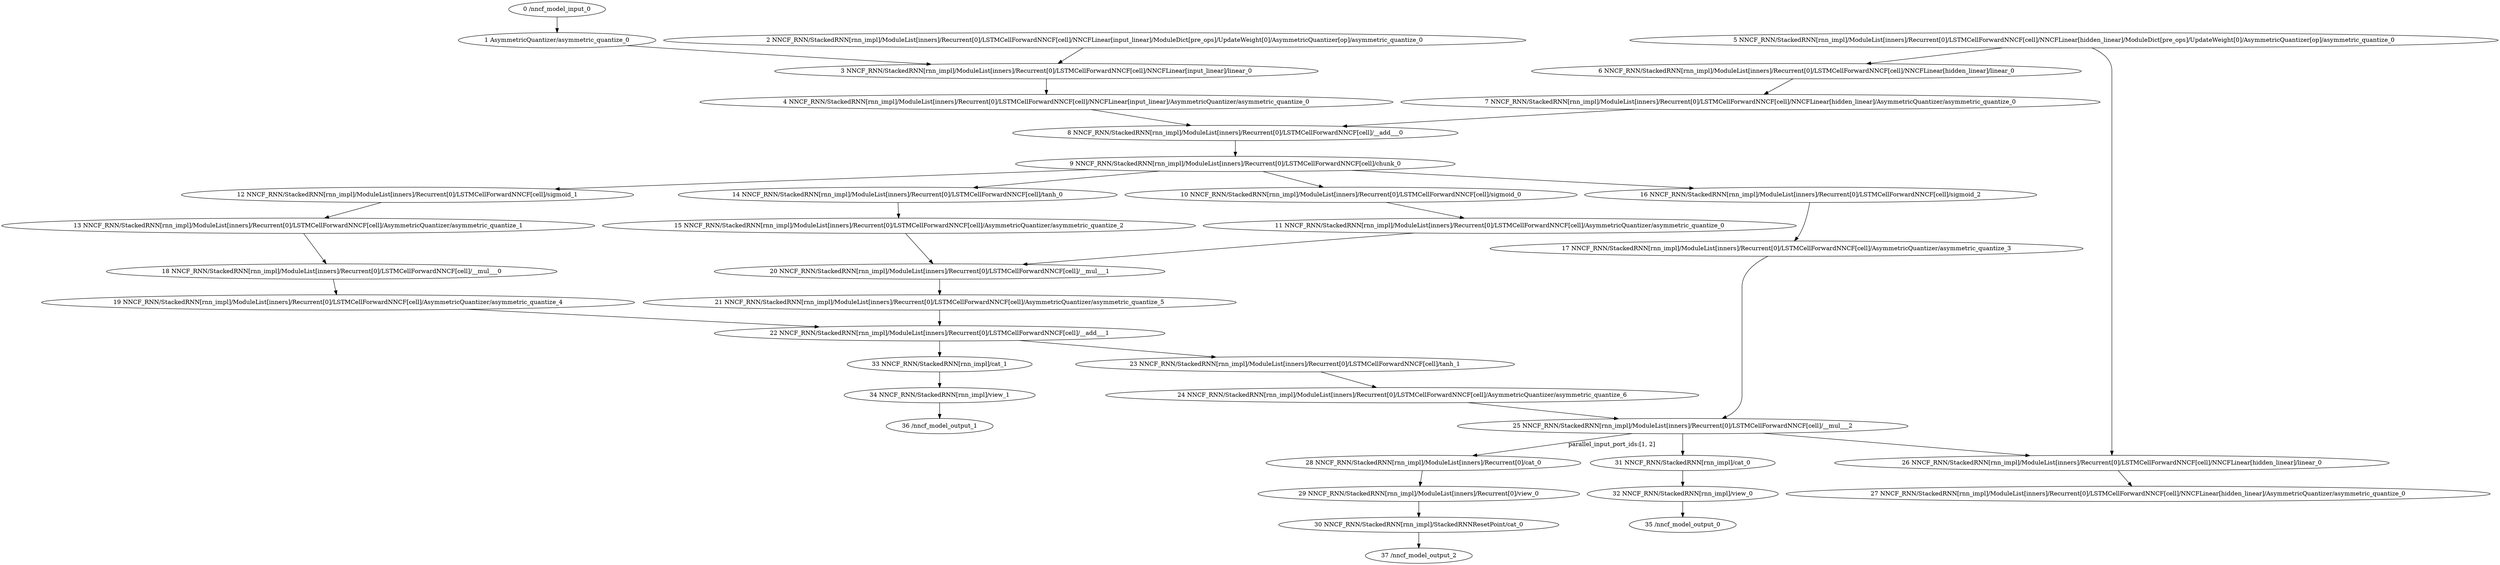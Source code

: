 strict digraph  {
"0 /nncf_model_input_0" [id=0, type=nncf_model_input];
"1 AsymmetricQuantizer/asymmetric_quantize_0" [id=1, type=asymmetric_quantize];
"2 NNCF_RNN/StackedRNN[rnn_impl]/ModuleList[inners]/Recurrent[0]/LSTMCellForwardNNCF[cell]/NNCFLinear[input_linear]/ModuleDict[pre_ops]/UpdateWeight[0]/AsymmetricQuantizer[op]/asymmetric_quantize_0" [id=2, type=asymmetric_quantize];
"3 NNCF_RNN/StackedRNN[rnn_impl]/ModuleList[inners]/Recurrent[0]/LSTMCellForwardNNCF[cell]/NNCFLinear[input_linear]/linear_0" [id=3, type=linear];
"4 NNCF_RNN/StackedRNN[rnn_impl]/ModuleList[inners]/Recurrent[0]/LSTMCellForwardNNCF[cell]/NNCFLinear[input_linear]/AsymmetricQuantizer/asymmetric_quantize_0" [id=4, type=asymmetric_quantize];
"5 NNCF_RNN/StackedRNN[rnn_impl]/ModuleList[inners]/Recurrent[0]/LSTMCellForwardNNCF[cell]/NNCFLinear[hidden_linear]/ModuleDict[pre_ops]/UpdateWeight[0]/AsymmetricQuantizer[op]/asymmetric_quantize_0" [id=5, type=asymmetric_quantize];
"6 NNCF_RNN/StackedRNN[rnn_impl]/ModuleList[inners]/Recurrent[0]/LSTMCellForwardNNCF[cell]/NNCFLinear[hidden_linear]/linear_0" [id=6, type=linear];
"7 NNCF_RNN/StackedRNN[rnn_impl]/ModuleList[inners]/Recurrent[0]/LSTMCellForwardNNCF[cell]/NNCFLinear[hidden_linear]/AsymmetricQuantizer/asymmetric_quantize_0" [id=7, type=asymmetric_quantize];
"8 NNCF_RNN/StackedRNN[rnn_impl]/ModuleList[inners]/Recurrent[0]/LSTMCellForwardNNCF[cell]/__add___0" [id=8, type=__add__];
"9 NNCF_RNN/StackedRNN[rnn_impl]/ModuleList[inners]/Recurrent[0]/LSTMCellForwardNNCF[cell]/chunk_0" [id=9, type=chunk];
"10 NNCF_RNN/StackedRNN[rnn_impl]/ModuleList[inners]/Recurrent[0]/LSTMCellForwardNNCF[cell]/sigmoid_0" [id=10, type=sigmoid];
"11 NNCF_RNN/StackedRNN[rnn_impl]/ModuleList[inners]/Recurrent[0]/LSTMCellForwardNNCF[cell]/AsymmetricQuantizer/asymmetric_quantize_0" [id=11, type=asymmetric_quantize];
"12 NNCF_RNN/StackedRNN[rnn_impl]/ModuleList[inners]/Recurrent[0]/LSTMCellForwardNNCF[cell]/sigmoid_1" [id=12, type=sigmoid];
"13 NNCF_RNN/StackedRNN[rnn_impl]/ModuleList[inners]/Recurrent[0]/LSTMCellForwardNNCF[cell]/AsymmetricQuantizer/asymmetric_quantize_1" [id=13, type=asymmetric_quantize];
"14 NNCF_RNN/StackedRNN[rnn_impl]/ModuleList[inners]/Recurrent[0]/LSTMCellForwardNNCF[cell]/tanh_0" [id=14, type=tanh];
"15 NNCF_RNN/StackedRNN[rnn_impl]/ModuleList[inners]/Recurrent[0]/LSTMCellForwardNNCF[cell]/AsymmetricQuantizer/asymmetric_quantize_2" [id=15, type=asymmetric_quantize];
"16 NNCF_RNN/StackedRNN[rnn_impl]/ModuleList[inners]/Recurrent[0]/LSTMCellForwardNNCF[cell]/sigmoid_2" [id=16, type=sigmoid];
"17 NNCF_RNN/StackedRNN[rnn_impl]/ModuleList[inners]/Recurrent[0]/LSTMCellForwardNNCF[cell]/AsymmetricQuantizer/asymmetric_quantize_3" [id=17, type=asymmetric_quantize];
"18 NNCF_RNN/StackedRNN[rnn_impl]/ModuleList[inners]/Recurrent[0]/LSTMCellForwardNNCF[cell]/__mul___0" [id=18, type=__mul__];
"19 NNCF_RNN/StackedRNN[rnn_impl]/ModuleList[inners]/Recurrent[0]/LSTMCellForwardNNCF[cell]/AsymmetricQuantizer/asymmetric_quantize_4" [id=19, type=asymmetric_quantize];
"20 NNCF_RNN/StackedRNN[rnn_impl]/ModuleList[inners]/Recurrent[0]/LSTMCellForwardNNCF[cell]/__mul___1" [id=20, type=__mul__];
"21 NNCF_RNN/StackedRNN[rnn_impl]/ModuleList[inners]/Recurrent[0]/LSTMCellForwardNNCF[cell]/AsymmetricQuantizer/asymmetric_quantize_5" [id=21, type=asymmetric_quantize];
"22 NNCF_RNN/StackedRNN[rnn_impl]/ModuleList[inners]/Recurrent[0]/LSTMCellForwardNNCF[cell]/__add___1" [id=22, type=__add__];
"23 NNCF_RNN/StackedRNN[rnn_impl]/ModuleList[inners]/Recurrent[0]/LSTMCellForwardNNCF[cell]/tanh_1" [id=23, type=tanh];
"24 NNCF_RNN/StackedRNN[rnn_impl]/ModuleList[inners]/Recurrent[0]/LSTMCellForwardNNCF[cell]/AsymmetricQuantizer/asymmetric_quantize_6" [id=24, type=asymmetric_quantize];
"25 NNCF_RNN/StackedRNN[rnn_impl]/ModuleList[inners]/Recurrent[0]/LSTMCellForwardNNCF[cell]/__mul___2" [id=25, type=__mul__];
"26 NNCF_RNN/StackedRNN[rnn_impl]/ModuleList[inners]/Recurrent[0]/LSTMCellForwardNNCF[cell]/NNCFLinear[hidden_linear]/linear_0" [id=26, type=linear];
"27 NNCF_RNN/StackedRNN[rnn_impl]/ModuleList[inners]/Recurrent[0]/LSTMCellForwardNNCF[cell]/NNCFLinear[hidden_linear]/AsymmetricQuantizer/asymmetric_quantize_0" [id=27, type=asymmetric_quantize];
"28 NNCF_RNN/StackedRNN[rnn_impl]/ModuleList[inners]/Recurrent[0]/cat_0" [id=28, type=cat];
"29 NNCF_RNN/StackedRNN[rnn_impl]/ModuleList[inners]/Recurrent[0]/view_0" [id=29, type=view];
"30 NNCF_RNN/StackedRNN[rnn_impl]/StackedRNNResetPoint/cat_0" [id=30, type=cat];
"31 NNCF_RNN/StackedRNN[rnn_impl]/cat_0" [id=31, type=cat];
"32 NNCF_RNN/StackedRNN[rnn_impl]/view_0" [id=32, type=view];
"33 NNCF_RNN/StackedRNN[rnn_impl]/cat_1" [id=33, type=cat];
"34 NNCF_RNN/StackedRNN[rnn_impl]/view_1" [id=34, type=view];
"35 /nncf_model_output_0" [id=35, type=nncf_model_output];
"36 /nncf_model_output_1" [id=36, type=nncf_model_output];
"37 /nncf_model_output_2" [id=37, type=nncf_model_output];
"0 /nncf_model_input_0" -> "1 AsymmetricQuantizer/asymmetric_quantize_0";
"1 AsymmetricQuantizer/asymmetric_quantize_0" -> "3 NNCF_RNN/StackedRNN[rnn_impl]/ModuleList[inners]/Recurrent[0]/LSTMCellForwardNNCF[cell]/NNCFLinear[input_linear]/linear_0";
"2 NNCF_RNN/StackedRNN[rnn_impl]/ModuleList[inners]/Recurrent[0]/LSTMCellForwardNNCF[cell]/NNCFLinear[input_linear]/ModuleDict[pre_ops]/UpdateWeight[0]/AsymmetricQuantizer[op]/asymmetric_quantize_0" -> "3 NNCF_RNN/StackedRNN[rnn_impl]/ModuleList[inners]/Recurrent[0]/LSTMCellForwardNNCF[cell]/NNCFLinear[input_linear]/linear_0";
"3 NNCF_RNN/StackedRNN[rnn_impl]/ModuleList[inners]/Recurrent[0]/LSTMCellForwardNNCF[cell]/NNCFLinear[input_linear]/linear_0" -> "4 NNCF_RNN/StackedRNN[rnn_impl]/ModuleList[inners]/Recurrent[0]/LSTMCellForwardNNCF[cell]/NNCFLinear[input_linear]/AsymmetricQuantizer/asymmetric_quantize_0";
"4 NNCF_RNN/StackedRNN[rnn_impl]/ModuleList[inners]/Recurrent[0]/LSTMCellForwardNNCF[cell]/NNCFLinear[input_linear]/AsymmetricQuantizer/asymmetric_quantize_0" -> "8 NNCF_RNN/StackedRNN[rnn_impl]/ModuleList[inners]/Recurrent[0]/LSTMCellForwardNNCF[cell]/__add___0";
"5 NNCF_RNN/StackedRNN[rnn_impl]/ModuleList[inners]/Recurrent[0]/LSTMCellForwardNNCF[cell]/NNCFLinear[hidden_linear]/ModuleDict[pre_ops]/UpdateWeight[0]/AsymmetricQuantizer[op]/asymmetric_quantize_0" -> "6 NNCF_RNN/StackedRNN[rnn_impl]/ModuleList[inners]/Recurrent[0]/LSTMCellForwardNNCF[cell]/NNCFLinear[hidden_linear]/linear_0";
"5 NNCF_RNN/StackedRNN[rnn_impl]/ModuleList[inners]/Recurrent[0]/LSTMCellForwardNNCF[cell]/NNCFLinear[hidden_linear]/ModuleDict[pre_ops]/UpdateWeight[0]/AsymmetricQuantizer[op]/asymmetric_quantize_0" -> "26 NNCF_RNN/StackedRNN[rnn_impl]/ModuleList[inners]/Recurrent[0]/LSTMCellForwardNNCF[cell]/NNCFLinear[hidden_linear]/linear_0";
"6 NNCF_RNN/StackedRNN[rnn_impl]/ModuleList[inners]/Recurrent[0]/LSTMCellForwardNNCF[cell]/NNCFLinear[hidden_linear]/linear_0" -> "7 NNCF_RNN/StackedRNN[rnn_impl]/ModuleList[inners]/Recurrent[0]/LSTMCellForwardNNCF[cell]/NNCFLinear[hidden_linear]/AsymmetricQuantizer/asymmetric_quantize_0";
"7 NNCF_RNN/StackedRNN[rnn_impl]/ModuleList[inners]/Recurrent[0]/LSTMCellForwardNNCF[cell]/NNCFLinear[hidden_linear]/AsymmetricQuantizer/asymmetric_quantize_0" -> "8 NNCF_RNN/StackedRNN[rnn_impl]/ModuleList[inners]/Recurrent[0]/LSTMCellForwardNNCF[cell]/__add___0";
"8 NNCF_RNN/StackedRNN[rnn_impl]/ModuleList[inners]/Recurrent[0]/LSTMCellForwardNNCF[cell]/__add___0" -> "9 NNCF_RNN/StackedRNN[rnn_impl]/ModuleList[inners]/Recurrent[0]/LSTMCellForwardNNCF[cell]/chunk_0";
"9 NNCF_RNN/StackedRNN[rnn_impl]/ModuleList[inners]/Recurrent[0]/LSTMCellForwardNNCF[cell]/chunk_0" -> "10 NNCF_RNN/StackedRNN[rnn_impl]/ModuleList[inners]/Recurrent[0]/LSTMCellForwardNNCF[cell]/sigmoid_0";
"9 NNCF_RNN/StackedRNN[rnn_impl]/ModuleList[inners]/Recurrent[0]/LSTMCellForwardNNCF[cell]/chunk_0" -> "12 NNCF_RNN/StackedRNN[rnn_impl]/ModuleList[inners]/Recurrent[0]/LSTMCellForwardNNCF[cell]/sigmoid_1";
"9 NNCF_RNN/StackedRNN[rnn_impl]/ModuleList[inners]/Recurrent[0]/LSTMCellForwardNNCF[cell]/chunk_0" -> "14 NNCF_RNN/StackedRNN[rnn_impl]/ModuleList[inners]/Recurrent[0]/LSTMCellForwardNNCF[cell]/tanh_0";
"9 NNCF_RNN/StackedRNN[rnn_impl]/ModuleList[inners]/Recurrent[0]/LSTMCellForwardNNCF[cell]/chunk_0" -> "16 NNCF_RNN/StackedRNN[rnn_impl]/ModuleList[inners]/Recurrent[0]/LSTMCellForwardNNCF[cell]/sigmoid_2";
"10 NNCF_RNN/StackedRNN[rnn_impl]/ModuleList[inners]/Recurrent[0]/LSTMCellForwardNNCF[cell]/sigmoid_0" -> "11 NNCF_RNN/StackedRNN[rnn_impl]/ModuleList[inners]/Recurrent[0]/LSTMCellForwardNNCF[cell]/AsymmetricQuantizer/asymmetric_quantize_0";
"11 NNCF_RNN/StackedRNN[rnn_impl]/ModuleList[inners]/Recurrent[0]/LSTMCellForwardNNCF[cell]/AsymmetricQuantizer/asymmetric_quantize_0" -> "20 NNCF_RNN/StackedRNN[rnn_impl]/ModuleList[inners]/Recurrent[0]/LSTMCellForwardNNCF[cell]/__mul___1";
"12 NNCF_RNN/StackedRNN[rnn_impl]/ModuleList[inners]/Recurrent[0]/LSTMCellForwardNNCF[cell]/sigmoid_1" -> "13 NNCF_RNN/StackedRNN[rnn_impl]/ModuleList[inners]/Recurrent[0]/LSTMCellForwardNNCF[cell]/AsymmetricQuantizer/asymmetric_quantize_1";
"13 NNCF_RNN/StackedRNN[rnn_impl]/ModuleList[inners]/Recurrent[0]/LSTMCellForwardNNCF[cell]/AsymmetricQuantizer/asymmetric_quantize_1" -> "18 NNCF_RNN/StackedRNN[rnn_impl]/ModuleList[inners]/Recurrent[0]/LSTMCellForwardNNCF[cell]/__mul___0";
"14 NNCF_RNN/StackedRNN[rnn_impl]/ModuleList[inners]/Recurrent[0]/LSTMCellForwardNNCF[cell]/tanh_0" -> "15 NNCF_RNN/StackedRNN[rnn_impl]/ModuleList[inners]/Recurrent[0]/LSTMCellForwardNNCF[cell]/AsymmetricQuantizer/asymmetric_quantize_2";
"15 NNCF_RNN/StackedRNN[rnn_impl]/ModuleList[inners]/Recurrent[0]/LSTMCellForwardNNCF[cell]/AsymmetricQuantizer/asymmetric_quantize_2" -> "20 NNCF_RNN/StackedRNN[rnn_impl]/ModuleList[inners]/Recurrent[0]/LSTMCellForwardNNCF[cell]/__mul___1";
"16 NNCF_RNN/StackedRNN[rnn_impl]/ModuleList[inners]/Recurrent[0]/LSTMCellForwardNNCF[cell]/sigmoid_2" -> "17 NNCF_RNN/StackedRNN[rnn_impl]/ModuleList[inners]/Recurrent[0]/LSTMCellForwardNNCF[cell]/AsymmetricQuantizer/asymmetric_quantize_3";
"17 NNCF_RNN/StackedRNN[rnn_impl]/ModuleList[inners]/Recurrent[0]/LSTMCellForwardNNCF[cell]/AsymmetricQuantizer/asymmetric_quantize_3" -> "25 NNCF_RNN/StackedRNN[rnn_impl]/ModuleList[inners]/Recurrent[0]/LSTMCellForwardNNCF[cell]/__mul___2";
"18 NNCF_RNN/StackedRNN[rnn_impl]/ModuleList[inners]/Recurrent[0]/LSTMCellForwardNNCF[cell]/__mul___0" -> "19 NNCF_RNN/StackedRNN[rnn_impl]/ModuleList[inners]/Recurrent[0]/LSTMCellForwardNNCF[cell]/AsymmetricQuantizer/asymmetric_quantize_4";
"19 NNCF_RNN/StackedRNN[rnn_impl]/ModuleList[inners]/Recurrent[0]/LSTMCellForwardNNCF[cell]/AsymmetricQuantizer/asymmetric_quantize_4" -> "22 NNCF_RNN/StackedRNN[rnn_impl]/ModuleList[inners]/Recurrent[0]/LSTMCellForwardNNCF[cell]/__add___1";
"20 NNCF_RNN/StackedRNN[rnn_impl]/ModuleList[inners]/Recurrent[0]/LSTMCellForwardNNCF[cell]/__mul___1" -> "21 NNCF_RNN/StackedRNN[rnn_impl]/ModuleList[inners]/Recurrent[0]/LSTMCellForwardNNCF[cell]/AsymmetricQuantizer/asymmetric_quantize_5";
"21 NNCF_RNN/StackedRNN[rnn_impl]/ModuleList[inners]/Recurrent[0]/LSTMCellForwardNNCF[cell]/AsymmetricQuantizer/asymmetric_quantize_5" -> "22 NNCF_RNN/StackedRNN[rnn_impl]/ModuleList[inners]/Recurrent[0]/LSTMCellForwardNNCF[cell]/__add___1";
"22 NNCF_RNN/StackedRNN[rnn_impl]/ModuleList[inners]/Recurrent[0]/LSTMCellForwardNNCF[cell]/__add___1" -> "23 NNCF_RNN/StackedRNN[rnn_impl]/ModuleList[inners]/Recurrent[0]/LSTMCellForwardNNCF[cell]/tanh_1";
"22 NNCF_RNN/StackedRNN[rnn_impl]/ModuleList[inners]/Recurrent[0]/LSTMCellForwardNNCF[cell]/__add___1" -> "33 NNCF_RNN/StackedRNN[rnn_impl]/cat_1";
"23 NNCF_RNN/StackedRNN[rnn_impl]/ModuleList[inners]/Recurrent[0]/LSTMCellForwardNNCF[cell]/tanh_1" -> "24 NNCF_RNN/StackedRNN[rnn_impl]/ModuleList[inners]/Recurrent[0]/LSTMCellForwardNNCF[cell]/AsymmetricQuantizer/asymmetric_quantize_6";
"24 NNCF_RNN/StackedRNN[rnn_impl]/ModuleList[inners]/Recurrent[0]/LSTMCellForwardNNCF[cell]/AsymmetricQuantizer/asymmetric_quantize_6" -> "25 NNCF_RNN/StackedRNN[rnn_impl]/ModuleList[inners]/Recurrent[0]/LSTMCellForwardNNCF[cell]/__mul___2";
"25 NNCF_RNN/StackedRNN[rnn_impl]/ModuleList[inners]/Recurrent[0]/LSTMCellForwardNNCF[cell]/__mul___2" -> "26 NNCF_RNN/StackedRNN[rnn_impl]/ModuleList[inners]/Recurrent[0]/LSTMCellForwardNNCF[cell]/NNCFLinear[hidden_linear]/linear_0";
"25 NNCF_RNN/StackedRNN[rnn_impl]/ModuleList[inners]/Recurrent[0]/LSTMCellForwardNNCF[cell]/__mul___2" -> "28 NNCF_RNN/StackedRNN[rnn_impl]/ModuleList[inners]/Recurrent[0]/cat_0"  [label="parallel_input_port_ids:[1, 2]"];
"25 NNCF_RNN/StackedRNN[rnn_impl]/ModuleList[inners]/Recurrent[0]/LSTMCellForwardNNCF[cell]/__mul___2" -> "31 NNCF_RNN/StackedRNN[rnn_impl]/cat_0";
"26 NNCF_RNN/StackedRNN[rnn_impl]/ModuleList[inners]/Recurrent[0]/LSTMCellForwardNNCF[cell]/NNCFLinear[hidden_linear]/linear_0" -> "27 NNCF_RNN/StackedRNN[rnn_impl]/ModuleList[inners]/Recurrent[0]/LSTMCellForwardNNCF[cell]/NNCFLinear[hidden_linear]/AsymmetricQuantizer/asymmetric_quantize_0";
"28 NNCF_RNN/StackedRNN[rnn_impl]/ModuleList[inners]/Recurrent[0]/cat_0" -> "29 NNCF_RNN/StackedRNN[rnn_impl]/ModuleList[inners]/Recurrent[0]/view_0";
"29 NNCF_RNN/StackedRNN[rnn_impl]/ModuleList[inners]/Recurrent[0]/view_0" -> "30 NNCF_RNN/StackedRNN[rnn_impl]/StackedRNNResetPoint/cat_0";
"30 NNCF_RNN/StackedRNN[rnn_impl]/StackedRNNResetPoint/cat_0" -> "37 /nncf_model_output_2";
"31 NNCF_RNN/StackedRNN[rnn_impl]/cat_0" -> "32 NNCF_RNN/StackedRNN[rnn_impl]/view_0";
"32 NNCF_RNN/StackedRNN[rnn_impl]/view_0" -> "35 /nncf_model_output_0";
"33 NNCF_RNN/StackedRNN[rnn_impl]/cat_1" -> "34 NNCF_RNN/StackedRNN[rnn_impl]/view_1";
"34 NNCF_RNN/StackedRNN[rnn_impl]/view_1" -> "36 /nncf_model_output_1";
}
